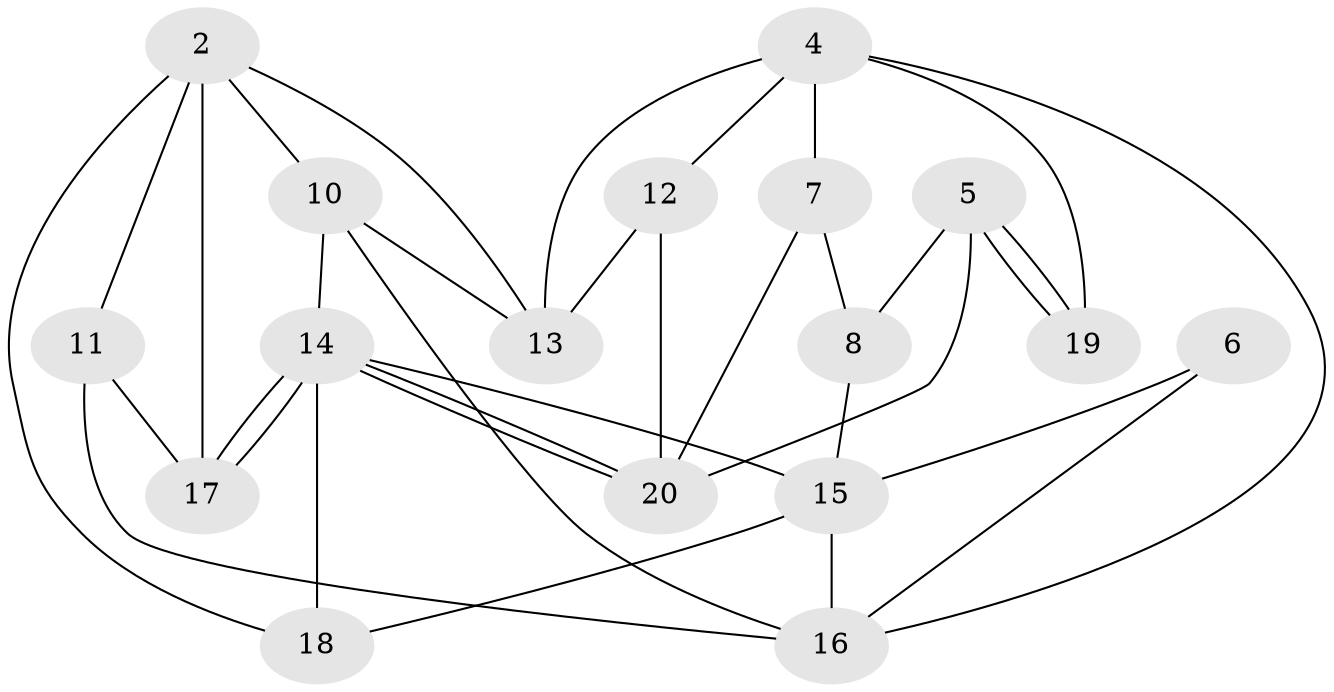 // Generated by graph-tools (version 1.1) at 2025/46/02/15/25 05:46:28]
// undirected, 17 vertices, 34 edges
graph export_dot {
graph [start="1"]
  node [color=gray90,style=filled];
  2;
  4;
  5;
  6 [super="+9"];
  7;
  8;
  10;
  11 [super="+9"];
  12 [super="+1"];
  13;
  14;
  15;
  16 [super="+3"];
  17;
  18;
  19 [super="+3"];
  20 [super="+1"];
  2 -- 18;
  2 -- 17;
  2 -- 10;
  2 -- 11;
  2 -- 13;
  4 -- 16;
  4 -- 13;
  4 -- 7;
  4 -- 12;
  4 -- 19;
  5 -- 20;
  5 -- 19;
  5 -- 19;
  5 -- 8;
  6 -- 15;
  6 -- 16;
  7 -- 20;
  7 -- 8;
  8 -- 15;
  10 -- 14;
  10 -- 13;
  10 -- 16;
  11 -- 16;
  11 -- 17;
  12 -- 13;
  12 -- 20;
  14 -- 17;
  14 -- 17;
  14 -- 20;
  14 -- 20;
  14 -- 15;
  14 -- 18;
  15 -- 16;
  15 -- 18;
}
